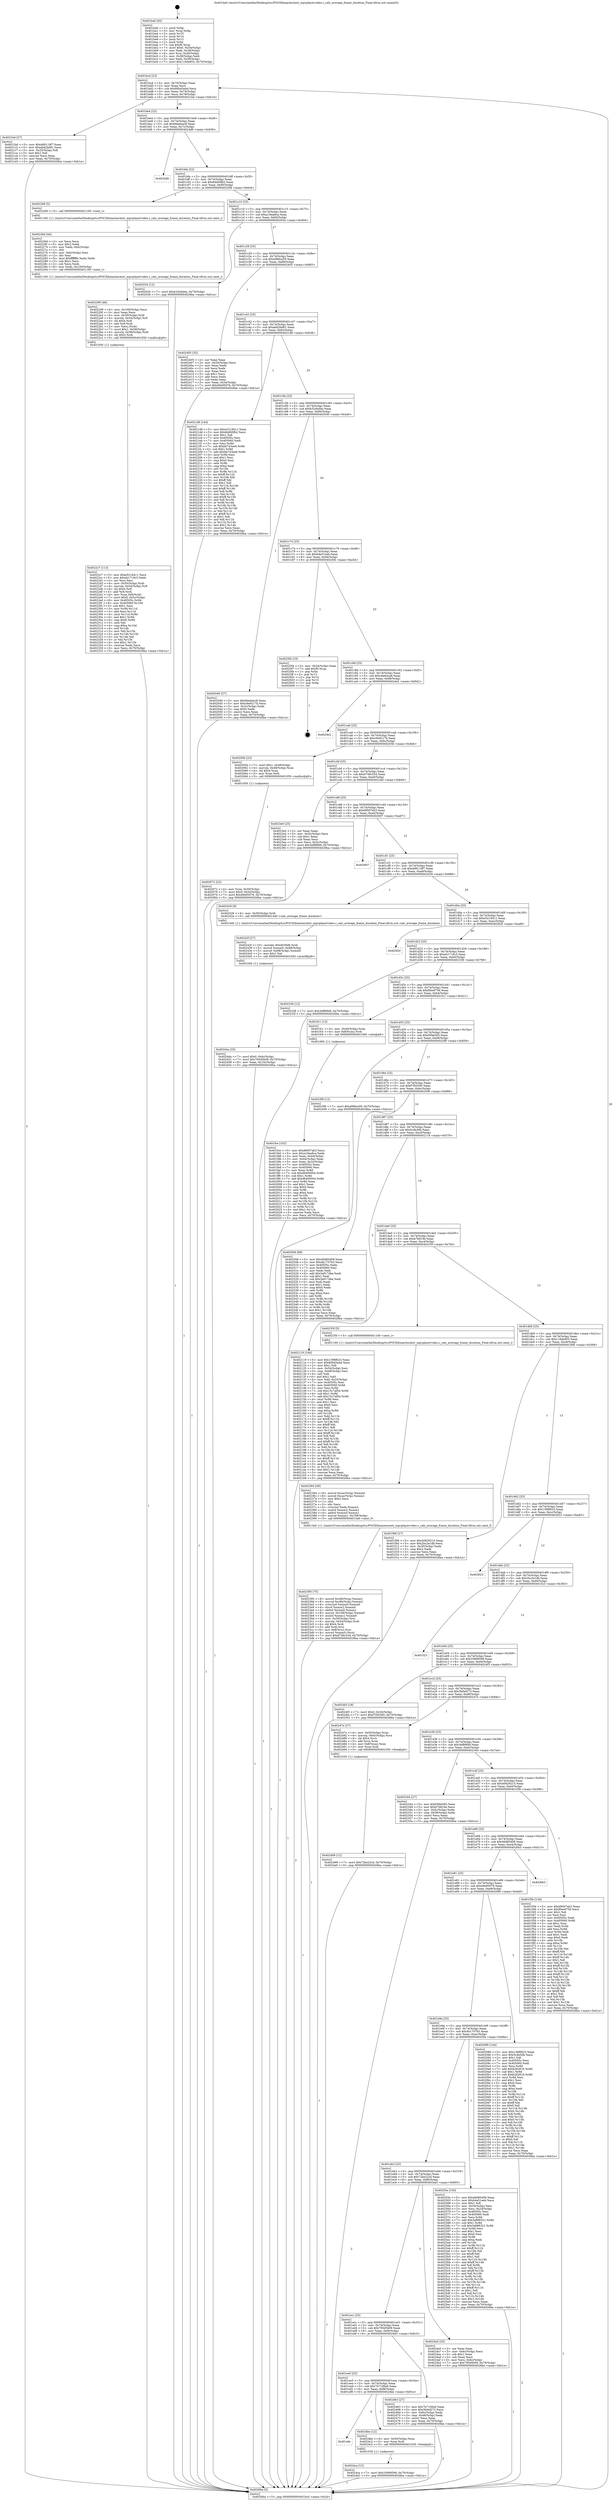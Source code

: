 digraph "0x401ba0" {
  label = "0x401ba0 (/mnt/c/Users/mathe/Desktop/tcc/POCII/binaries/extr_mpvplayervideo.c_calc_average_frame_duration_Final-ollvm.out::main(0))"
  labelloc = "t"
  node[shape=record]

  Entry [label="",width=0.3,height=0.3,shape=circle,fillcolor=black,style=filled]
  "0x401bcd" [label="{
     0x401bcd [23]\l
     | [instrs]\l
     &nbsp;&nbsp;0x401bcd \<+3\>: mov -0x70(%rbp),%eax\l
     &nbsp;&nbsp;0x401bd0 \<+2\>: mov %eax,%ecx\l
     &nbsp;&nbsp;0x401bd2 \<+6\>: sub $0x80b45a4d,%ecx\l
     &nbsp;&nbsp;0x401bd8 \<+3\>: mov %eax,-0x74(%rbp)\l
     &nbsp;&nbsp;0x401bdb \<+3\>: mov %ecx,-0x78(%rbp)\l
     &nbsp;&nbsp;0x401bde \<+6\>: je 00000000004021bd \<main+0x61d\>\l
  }"]
  "0x4021bd" [label="{
     0x4021bd [27]\l
     | [instrs]\l
     &nbsp;&nbsp;0x4021bd \<+5\>: mov $0xdd9119f7,%eax\l
     &nbsp;&nbsp;0x4021c2 \<+5\>: mov $0xabd2bd81,%ecx\l
     &nbsp;&nbsp;0x4021c7 \<+3\>: mov -0x25(%rbp),%dl\l
     &nbsp;&nbsp;0x4021ca \<+3\>: test $0x1,%dl\l
     &nbsp;&nbsp;0x4021cd \<+3\>: cmovne %ecx,%eax\l
     &nbsp;&nbsp;0x4021d0 \<+3\>: mov %eax,-0x70(%rbp)\l
     &nbsp;&nbsp;0x4021d3 \<+5\>: jmp 00000000004026ba \<main+0xb1a\>\l
  }"]
  "0x401be4" [label="{
     0x401be4 [22]\l
     | [instrs]\l
     &nbsp;&nbsp;0x401be4 \<+5\>: jmp 0000000000401be9 \<main+0x49\>\l
     &nbsp;&nbsp;0x401be9 \<+3\>: mov -0x74(%rbp),%eax\l
     &nbsp;&nbsp;0x401bec \<+5\>: sub $0x8da4eec8,%eax\l
     &nbsp;&nbsp;0x401bf1 \<+3\>: mov %eax,-0x7c(%rbp)\l
     &nbsp;&nbsp;0x401bf4 \<+6\>: je 00000000004024d6 \<main+0x936\>\l
  }"]
  Exit [label="",width=0.3,height=0.3,shape=circle,fillcolor=black,style=filled,peripheries=2]
  "0x4024d6" [label="{
     0x4024d6\l
  }", style=dashed]
  "0x401bfa" [label="{
     0x401bfa [22]\l
     | [instrs]\l
     &nbsp;&nbsp;0x401bfa \<+5\>: jmp 0000000000401bff \<main+0x5f\>\l
     &nbsp;&nbsp;0x401bff \<+3\>: mov -0x74(%rbp),%eax\l
     &nbsp;&nbsp;0x401c02 \<+5\>: sub $0x8dd00fb2,%eax\l
     &nbsp;&nbsp;0x401c07 \<+3\>: mov %eax,-0x80(%rbp)\l
     &nbsp;&nbsp;0x401c0a \<+6\>: je 0000000000402268 \<main+0x6c8\>\l
  }"]
  "0x4024ca" [label="{
     0x4024ca [12]\l
     | [instrs]\l
     &nbsp;&nbsp;0x4024ca \<+7\>: movl $0x33999598,-0x70(%rbp)\l
     &nbsp;&nbsp;0x4024d1 \<+5\>: jmp 00000000004026ba \<main+0xb1a\>\l
  }"]
  "0x402268" [label="{
     0x402268 [5]\l
     | [instrs]\l
     &nbsp;&nbsp;0x402268 \<+5\>: call 0000000000401160 \<next_i\>\l
     | [calls]\l
     &nbsp;&nbsp;0x401160 \{1\} (/mnt/c/Users/mathe/Desktop/tcc/POCII/binaries/extr_mpvplayervideo.c_calc_average_frame_duration_Final-ollvm.out::next_i)\l
  }"]
  "0x401c10" [label="{
     0x401c10 [25]\l
     | [instrs]\l
     &nbsp;&nbsp;0x401c10 \<+5\>: jmp 0000000000401c15 \<main+0x75\>\l
     &nbsp;&nbsp;0x401c15 \<+3\>: mov -0x74(%rbp),%eax\l
     &nbsp;&nbsp;0x401c18 \<+5\>: sub $0xa19aa8ca,%eax\l
     &nbsp;&nbsp;0x401c1d \<+6\>: mov %eax,-0x84(%rbp)\l
     &nbsp;&nbsp;0x401c23 \<+6\>: je 0000000000402034 \<main+0x494\>\l
  }"]
  "0x401efe" [label="{
     0x401efe\l
  }", style=dashed]
  "0x402034" [label="{
     0x402034 [12]\l
     | [instrs]\l
     &nbsp;&nbsp;0x402034 \<+7\>: movl $0xb32d4d4a,-0x70(%rbp)\l
     &nbsp;&nbsp;0x40203b \<+5\>: jmp 00000000004026ba \<main+0xb1a\>\l
  }"]
  "0x401c29" [label="{
     0x401c29 [25]\l
     | [instrs]\l
     &nbsp;&nbsp;0x401c29 \<+5\>: jmp 0000000000401c2e \<main+0x8e\>\l
     &nbsp;&nbsp;0x401c2e \<+3\>: mov -0x74(%rbp),%eax\l
     &nbsp;&nbsp;0x401c31 \<+5\>: sub $0xa996ce59,%eax\l
     &nbsp;&nbsp;0x401c36 \<+6\>: mov %eax,-0x88(%rbp)\l
     &nbsp;&nbsp;0x401c3c \<+6\>: je 0000000000402405 \<main+0x865\>\l
  }"]
  "0x4024be" [label="{
     0x4024be [12]\l
     | [instrs]\l
     &nbsp;&nbsp;0x4024be \<+4\>: mov -0x50(%rbp),%rax\l
     &nbsp;&nbsp;0x4024c2 \<+3\>: mov %rax,%rdi\l
     &nbsp;&nbsp;0x4024c5 \<+5\>: call 0000000000401030 \<free@plt\>\l
     | [calls]\l
     &nbsp;&nbsp;0x401030 \{1\} (unknown)\l
  }"]
  "0x402405" [label="{
     0x402405 [33]\l
     | [instrs]\l
     &nbsp;&nbsp;0x402405 \<+2\>: xor %eax,%eax\l
     &nbsp;&nbsp;0x402407 \<+3\>: mov -0x54(%rbp),%ecx\l
     &nbsp;&nbsp;0x40240a \<+2\>: mov %eax,%edx\l
     &nbsp;&nbsp;0x40240c \<+2\>: sub %ecx,%edx\l
     &nbsp;&nbsp;0x40240e \<+2\>: mov %eax,%ecx\l
     &nbsp;&nbsp;0x402410 \<+3\>: sub $0x1,%ecx\l
     &nbsp;&nbsp;0x402413 \<+2\>: add %ecx,%edx\l
     &nbsp;&nbsp;0x402415 \<+2\>: sub %edx,%eax\l
     &nbsp;&nbsp;0x402417 \<+3\>: mov %eax,-0x54(%rbp)\l
     &nbsp;&nbsp;0x40241a \<+7\>: movl $0x49e95076,-0x70(%rbp)\l
     &nbsp;&nbsp;0x402421 \<+5\>: jmp 00000000004026ba \<main+0xb1a\>\l
  }"]
  "0x401c42" [label="{
     0x401c42 [25]\l
     | [instrs]\l
     &nbsp;&nbsp;0x401c42 \<+5\>: jmp 0000000000401c47 \<main+0xa7\>\l
     &nbsp;&nbsp;0x401c47 \<+3\>: mov -0x74(%rbp),%eax\l
     &nbsp;&nbsp;0x401c4a \<+5\>: sub $0xabd2bd81,%eax\l
     &nbsp;&nbsp;0x401c4f \<+6\>: mov %eax,-0x8c(%rbp)\l
     &nbsp;&nbsp;0x401c55 \<+6\>: je 00000000004021d8 \<main+0x638\>\l
  }"]
  "0x402499" [label="{
     0x402499 [12]\l
     | [instrs]\l
     &nbsp;&nbsp;0x402499 \<+7\>: movl $0x72be22cd,-0x70(%rbp)\l
     &nbsp;&nbsp;0x4024a0 \<+5\>: jmp 00000000004026ba \<main+0xb1a\>\l
  }"]
  "0x4021d8" [label="{
     0x4021d8 [144]\l
     | [instrs]\l
     &nbsp;&nbsp;0x4021d8 \<+5\>: mov $0xe5218411,%eax\l
     &nbsp;&nbsp;0x4021dd \<+5\>: mov $0x8dd00fb2,%ecx\l
     &nbsp;&nbsp;0x4021e2 \<+2\>: mov $0x1,%dl\l
     &nbsp;&nbsp;0x4021e4 \<+7\>: mov 0x40505c,%esi\l
     &nbsp;&nbsp;0x4021eb \<+7\>: mov 0x405060,%edi\l
     &nbsp;&nbsp;0x4021f2 \<+3\>: mov %esi,%r8d\l
     &nbsp;&nbsp;0x4021f5 \<+7\>: sub $0xbb743ee6,%r8d\l
     &nbsp;&nbsp;0x4021fc \<+4\>: sub $0x1,%r8d\l
     &nbsp;&nbsp;0x402200 \<+7\>: add $0xbb743ee6,%r8d\l
     &nbsp;&nbsp;0x402207 \<+4\>: imul %r8d,%esi\l
     &nbsp;&nbsp;0x40220b \<+3\>: and $0x1,%esi\l
     &nbsp;&nbsp;0x40220e \<+3\>: cmp $0x0,%esi\l
     &nbsp;&nbsp;0x402211 \<+4\>: sete %r9b\l
     &nbsp;&nbsp;0x402215 \<+3\>: cmp $0xa,%edi\l
     &nbsp;&nbsp;0x402218 \<+4\>: setl %r10b\l
     &nbsp;&nbsp;0x40221c \<+3\>: mov %r9b,%r11b\l
     &nbsp;&nbsp;0x40221f \<+4\>: xor $0xff,%r11b\l
     &nbsp;&nbsp;0x402223 \<+3\>: mov %r10b,%bl\l
     &nbsp;&nbsp;0x402226 \<+3\>: xor $0xff,%bl\l
     &nbsp;&nbsp;0x402229 \<+3\>: xor $0x1,%dl\l
     &nbsp;&nbsp;0x40222c \<+3\>: mov %r11b,%r14b\l
     &nbsp;&nbsp;0x40222f \<+4\>: and $0xff,%r14b\l
     &nbsp;&nbsp;0x402233 \<+3\>: and %dl,%r9b\l
     &nbsp;&nbsp;0x402236 \<+3\>: mov %bl,%r15b\l
     &nbsp;&nbsp;0x402239 \<+4\>: and $0xff,%r15b\l
     &nbsp;&nbsp;0x40223d \<+3\>: and %dl,%r10b\l
     &nbsp;&nbsp;0x402240 \<+3\>: or %r9b,%r14b\l
     &nbsp;&nbsp;0x402243 \<+3\>: or %r10b,%r15b\l
     &nbsp;&nbsp;0x402246 \<+3\>: xor %r15b,%r14b\l
     &nbsp;&nbsp;0x402249 \<+3\>: or %bl,%r11b\l
     &nbsp;&nbsp;0x40224c \<+4\>: xor $0xff,%r11b\l
     &nbsp;&nbsp;0x402250 \<+3\>: or $0x1,%dl\l
     &nbsp;&nbsp;0x402253 \<+3\>: and %dl,%r11b\l
     &nbsp;&nbsp;0x402256 \<+3\>: or %r11b,%r14b\l
     &nbsp;&nbsp;0x402259 \<+4\>: test $0x1,%r14b\l
     &nbsp;&nbsp;0x40225d \<+3\>: cmovne %ecx,%eax\l
     &nbsp;&nbsp;0x402260 \<+3\>: mov %eax,-0x70(%rbp)\l
     &nbsp;&nbsp;0x402263 \<+5\>: jmp 00000000004026ba \<main+0xb1a\>\l
  }"]
  "0x401c5b" [label="{
     0x401c5b [25]\l
     | [instrs]\l
     &nbsp;&nbsp;0x401c5b \<+5\>: jmp 0000000000401c60 \<main+0xc0\>\l
     &nbsp;&nbsp;0x401c60 \<+3\>: mov -0x74(%rbp),%eax\l
     &nbsp;&nbsp;0x401c63 \<+5\>: sub $0xb32d4d4a,%eax\l
     &nbsp;&nbsp;0x401c68 \<+6\>: mov %eax,-0x90(%rbp)\l
     &nbsp;&nbsp;0x401c6e \<+6\>: je 0000000000402040 \<main+0x4a0\>\l
  }"]
  "0x401ee5" [label="{
     0x401ee5 [25]\l
     | [instrs]\l
     &nbsp;&nbsp;0x401ee5 \<+5\>: jmp 0000000000401eea \<main+0x34a\>\l
     &nbsp;&nbsp;0x401eea \<+3\>: mov -0x74(%rbp),%eax\l
     &nbsp;&nbsp;0x401eed \<+5\>: sub $0x7b7106a9,%eax\l
     &nbsp;&nbsp;0x401ef2 \<+6\>: mov %eax,-0xf8(%rbp)\l
     &nbsp;&nbsp;0x401ef8 \<+6\>: je 00000000004024be \<main+0x91e\>\l
  }"]
  "0x402040" [label="{
     0x402040 [27]\l
     | [instrs]\l
     &nbsp;&nbsp;0x402040 \<+5\>: mov $0x8da4eec8,%eax\l
     &nbsp;&nbsp;0x402045 \<+5\>: mov $0xc6e9217b,%ecx\l
     &nbsp;&nbsp;0x40204a \<+3\>: mov -0x2c(%rbp),%edx\l
     &nbsp;&nbsp;0x40204d \<+3\>: cmp $0x0,%edx\l
     &nbsp;&nbsp;0x402050 \<+3\>: cmove %ecx,%eax\l
     &nbsp;&nbsp;0x402053 \<+3\>: mov %eax,-0x70(%rbp)\l
     &nbsp;&nbsp;0x402056 \<+5\>: jmp 00000000004026ba \<main+0xb1a\>\l
  }"]
  "0x401c74" [label="{
     0x401c74 [25]\l
     | [instrs]\l
     &nbsp;&nbsp;0x401c74 \<+5\>: jmp 0000000000401c79 \<main+0xd9\>\l
     &nbsp;&nbsp;0x401c79 \<+3\>: mov -0x74(%rbp),%eax\l
     &nbsp;&nbsp;0x401c7c \<+5\>: sub $0xb4a51eeb,%eax\l
     &nbsp;&nbsp;0x401c81 \<+6\>: mov %eax,-0x94(%rbp)\l
     &nbsp;&nbsp;0x401c87 \<+6\>: je 00000000004025f4 \<main+0xa54\>\l
  }"]
  "0x402463" [label="{
     0x402463 [27]\l
     | [instrs]\l
     &nbsp;&nbsp;0x402463 \<+5\>: mov $0x7b7106a9,%eax\l
     &nbsp;&nbsp;0x402468 \<+5\>: mov $0x3b0ef273,%ecx\l
     &nbsp;&nbsp;0x40246d \<+3\>: mov -0x6c(%rbp),%edx\l
     &nbsp;&nbsp;0x402470 \<+3\>: cmp -0x48(%rbp),%edx\l
     &nbsp;&nbsp;0x402473 \<+3\>: cmovl %ecx,%eax\l
     &nbsp;&nbsp;0x402476 \<+3\>: mov %eax,-0x70(%rbp)\l
     &nbsp;&nbsp;0x402479 \<+5\>: jmp 00000000004026ba \<main+0xb1a\>\l
  }"]
  "0x4025f4" [label="{
     0x4025f4 [19]\l
     | [instrs]\l
     &nbsp;&nbsp;0x4025f4 \<+3\>: mov -0x24(%rbp),%eax\l
     &nbsp;&nbsp;0x4025f7 \<+7\>: add $0xf0,%rsp\l
     &nbsp;&nbsp;0x4025fe \<+1\>: pop %rbx\l
     &nbsp;&nbsp;0x4025ff \<+2\>: pop %r12\l
     &nbsp;&nbsp;0x402601 \<+2\>: pop %r14\l
     &nbsp;&nbsp;0x402603 \<+2\>: pop %r15\l
     &nbsp;&nbsp;0x402605 \<+1\>: pop %rbp\l
     &nbsp;&nbsp;0x402606 \<+1\>: ret\l
  }"]
  "0x401c8d" [label="{
     0x401c8d [25]\l
     | [instrs]\l
     &nbsp;&nbsp;0x401c8d \<+5\>: jmp 0000000000401c92 \<main+0xf2\>\l
     &nbsp;&nbsp;0x401c92 \<+3\>: mov -0x74(%rbp),%eax\l
     &nbsp;&nbsp;0x401c95 \<+5\>: sub $0xc6e64ca8,%eax\l
     &nbsp;&nbsp;0x401c9a \<+6\>: mov %eax,-0x98(%rbp)\l
     &nbsp;&nbsp;0x401ca0 \<+6\>: je 00000000004024e2 \<main+0x942\>\l
  }"]
  "0x401ecc" [label="{
     0x401ecc [25]\l
     | [instrs]\l
     &nbsp;&nbsp;0x401ecc \<+5\>: jmp 0000000000401ed1 \<main+0x331\>\l
     &nbsp;&nbsp;0x401ed1 \<+3\>: mov -0x74(%rbp),%eax\l
     &nbsp;&nbsp;0x401ed4 \<+5\>: sub $0x795d5b09,%eax\l
     &nbsp;&nbsp;0x401ed9 \<+6\>: mov %eax,-0xf4(%rbp)\l
     &nbsp;&nbsp;0x401edf \<+6\>: je 0000000000402463 \<main+0x8c3\>\l
  }"]
  "0x4024e2" [label="{
     0x4024e2\l
  }", style=dashed]
  "0x401ca6" [label="{
     0x401ca6 [25]\l
     | [instrs]\l
     &nbsp;&nbsp;0x401ca6 \<+5\>: jmp 0000000000401cab \<main+0x10b\>\l
     &nbsp;&nbsp;0x401cab \<+3\>: mov -0x74(%rbp),%eax\l
     &nbsp;&nbsp;0x401cae \<+5\>: sub $0xc6e9217b,%eax\l
     &nbsp;&nbsp;0x401cb3 \<+6\>: mov %eax,-0x9c(%rbp)\l
     &nbsp;&nbsp;0x401cb9 \<+6\>: je 000000000040205b \<main+0x4bb\>\l
  }"]
  "0x4024a5" [label="{
     0x4024a5 [25]\l
     | [instrs]\l
     &nbsp;&nbsp;0x4024a5 \<+2\>: xor %eax,%eax\l
     &nbsp;&nbsp;0x4024a7 \<+3\>: mov -0x6c(%rbp),%ecx\l
     &nbsp;&nbsp;0x4024aa \<+3\>: sub $0x1,%eax\l
     &nbsp;&nbsp;0x4024ad \<+2\>: sub %eax,%ecx\l
     &nbsp;&nbsp;0x4024af \<+3\>: mov %ecx,-0x6c(%rbp)\l
     &nbsp;&nbsp;0x4024b2 \<+7\>: movl $0x795d5b09,-0x70(%rbp)\l
     &nbsp;&nbsp;0x4024b9 \<+5\>: jmp 00000000004026ba \<main+0xb1a\>\l
  }"]
  "0x40205b" [label="{
     0x40205b [23]\l
     | [instrs]\l
     &nbsp;&nbsp;0x40205b \<+7\>: movl $0x1,-0x48(%rbp)\l
     &nbsp;&nbsp;0x402062 \<+4\>: movslq -0x48(%rbp),%rax\l
     &nbsp;&nbsp;0x402066 \<+4\>: shl $0x4,%rax\l
     &nbsp;&nbsp;0x40206a \<+3\>: mov %rax,%rdi\l
     &nbsp;&nbsp;0x40206d \<+5\>: call 0000000000401050 \<malloc@plt\>\l
     | [calls]\l
     &nbsp;&nbsp;0x401050 \{1\} (unknown)\l
  }"]
  "0x401cbf" [label="{
     0x401cbf [25]\l
     | [instrs]\l
     &nbsp;&nbsp;0x401cbf \<+5\>: jmp 0000000000401cc4 \<main+0x124\>\l
     &nbsp;&nbsp;0x401cc4 \<+3\>: mov -0x74(%rbp),%eax\l
     &nbsp;&nbsp;0x401cc7 \<+5\>: sub $0xd749c534,%eax\l
     &nbsp;&nbsp;0x401ccc \<+6\>: mov %eax,-0xa0(%rbp)\l
     &nbsp;&nbsp;0x401cd2 \<+6\>: je 00000000004023e0 \<main+0x840\>\l
  }"]
  "0x401eb3" [label="{
     0x401eb3 [25]\l
     | [instrs]\l
     &nbsp;&nbsp;0x401eb3 \<+5\>: jmp 0000000000401eb8 \<main+0x318\>\l
     &nbsp;&nbsp;0x401eb8 \<+3\>: mov -0x74(%rbp),%eax\l
     &nbsp;&nbsp;0x401ebb \<+5\>: sub $0x72be22cd,%eax\l
     &nbsp;&nbsp;0x401ec0 \<+6\>: mov %eax,-0xf0(%rbp)\l
     &nbsp;&nbsp;0x401ec6 \<+6\>: je 00000000004024a5 \<main+0x905\>\l
  }"]
  "0x4023e0" [label="{
     0x4023e0 [25]\l
     | [instrs]\l
     &nbsp;&nbsp;0x4023e0 \<+2\>: xor %eax,%eax\l
     &nbsp;&nbsp;0x4023e2 \<+3\>: mov -0x5c(%rbp),%ecx\l
     &nbsp;&nbsp;0x4023e5 \<+3\>: sub $0x1,%eax\l
     &nbsp;&nbsp;0x4023e8 \<+2\>: sub %eax,%ecx\l
     &nbsp;&nbsp;0x4023ea \<+3\>: mov %ecx,-0x5c(%rbp)\l
     &nbsp;&nbsp;0x4023ed \<+7\>: movl $0x3ef89f48,-0x70(%rbp)\l
     &nbsp;&nbsp;0x4023f4 \<+5\>: jmp 00000000004026ba \<main+0xb1a\>\l
  }"]
  "0x401cd8" [label="{
     0x401cd8 [25]\l
     | [instrs]\l
     &nbsp;&nbsp;0x401cd8 \<+5\>: jmp 0000000000401cdd \<main+0x13d\>\l
     &nbsp;&nbsp;0x401cdd \<+3\>: mov -0x74(%rbp),%eax\l
     &nbsp;&nbsp;0x401ce0 \<+5\>: sub $0xd9007ab3,%eax\l
     &nbsp;&nbsp;0x401ce5 \<+6\>: mov %eax,-0xa4(%rbp)\l
     &nbsp;&nbsp;0x401ceb \<+6\>: je 0000000000402607 \<main+0xa67\>\l
  }"]
  "0x40255e" [label="{
     0x40255e [150]\l
     | [instrs]\l
     &nbsp;&nbsp;0x40255e \<+5\>: mov $0x46d85408,%eax\l
     &nbsp;&nbsp;0x402563 \<+5\>: mov $0xb4a51eeb,%ecx\l
     &nbsp;&nbsp;0x402568 \<+2\>: mov $0x1,%dl\l
     &nbsp;&nbsp;0x40256a \<+3\>: mov -0x34(%rbp),%esi\l
     &nbsp;&nbsp;0x40256d \<+3\>: mov %esi,-0x24(%rbp)\l
     &nbsp;&nbsp;0x402570 \<+7\>: mov 0x40505c,%esi\l
     &nbsp;&nbsp;0x402577 \<+7\>: mov 0x405060,%edi\l
     &nbsp;&nbsp;0x40257e \<+3\>: mov %esi,%r8d\l
     &nbsp;&nbsp;0x402581 \<+7\>: add $0x3a888321,%r8d\l
     &nbsp;&nbsp;0x402588 \<+4\>: sub $0x1,%r8d\l
     &nbsp;&nbsp;0x40258c \<+7\>: sub $0x3a888321,%r8d\l
     &nbsp;&nbsp;0x402593 \<+4\>: imul %r8d,%esi\l
     &nbsp;&nbsp;0x402597 \<+3\>: and $0x1,%esi\l
     &nbsp;&nbsp;0x40259a \<+3\>: cmp $0x0,%esi\l
     &nbsp;&nbsp;0x40259d \<+4\>: sete %r9b\l
     &nbsp;&nbsp;0x4025a1 \<+3\>: cmp $0xa,%edi\l
     &nbsp;&nbsp;0x4025a4 \<+4\>: setl %r10b\l
     &nbsp;&nbsp;0x4025a8 \<+3\>: mov %r9b,%r11b\l
     &nbsp;&nbsp;0x4025ab \<+4\>: xor $0xff,%r11b\l
     &nbsp;&nbsp;0x4025af \<+3\>: mov %r10b,%bl\l
     &nbsp;&nbsp;0x4025b2 \<+3\>: xor $0xff,%bl\l
     &nbsp;&nbsp;0x4025b5 \<+3\>: xor $0x1,%dl\l
     &nbsp;&nbsp;0x4025b8 \<+3\>: mov %r11b,%r14b\l
     &nbsp;&nbsp;0x4025bb \<+4\>: and $0xff,%r14b\l
     &nbsp;&nbsp;0x4025bf \<+3\>: and %dl,%r9b\l
     &nbsp;&nbsp;0x4025c2 \<+3\>: mov %bl,%r15b\l
     &nbsp;&nbsp;0x4025c5 \<+4\>: and $0xff,%r15b\l
     &nbsp;&nbsp;0x4025c9 \<+3\>: and %dl,%r10b\l
     &nbsp;&nbsp;0x4025cc \<+3\>: or %r9b,%r14b\l
     &nbsp;&nbsp;0x4025cf \<+3\>: or %r10b,%r15b\l
     &nbsp;&nbsp;0x4025d2 \<+3\>: xor %r15b,%r14b\l
     &nbsp;&nbsp;0x4025d5 \<+3\>: or %bl,%r11b\l
     &nbsp;&nbsp;0x4025d8 \<+4\>: xor $0xff,%r11b\l
     &nbsp;&nbsp;0x4025dc \<+3\>: or $0x1,%dl\l
     &nbsp;&nbsp;0x4025df \<+3\>: and %dl,%r11b\l
     &nbsp;&nbsp;0x4025e2 \<+3\>: or %r11b,%r14b\l
     &nbsp;&nbsp;0x4025e5 \<+4\>: test $0x1,%r14b\l
     &nbsp;&nbsp;0x4025e9 \<+3\>: cmovne %ecx,%eax\l
     &nbsp;&nbsp;0x4025ec \<+3\>: mov %eax,-0x70(%rbp)\l
     &nbsp;&nbsp;0x4025ef \<+5\>: jmp 00000000004026ba \<main+0xb1a\>\l
  }"]
  "0x402607" [label="{
     0x402607\l
  }", style=dashed]
  "0x401cf1" [label="{
     0x401cf1 [25]\l
     | [instrs]\l
     &nbsp;&nbsp;0x401cf1 \<+5\>: jmp 0000000000401cf6 \<main+0x156\>\l
     &nbsp;&nbsp;0x401cf6 \<+3\>: mov -0x74(%rbp),%eax\l
     &nbsp;&nbsp;0x401cf9 \<+5\>: sub $0xdd9119f7,%eax\l
     &nbsp;&nbsp;0x401cfe \<+6\>: mov %eax,-0xa8(%rbp)\l
     &nbsp;&nbsp;0x401d04 \<+6\>: je 0000000000402426 \<main+0x886\>\l
  }"]
  "0x40244a" [label="{
     0x40244a [25]\l
     | [instrs]\l
     &nbsp;&nbsp;0x40244a \<+7\>: movl $0x0,-0x6c(%rbp)\l
     &nbsp;&nbsp;0x402451 \<+7\>: movl $0x795d5b09,-0x70(%rbp)\l
     &nbsp;&nbsp;0x402458 \<+6\>: mov %eax,-0x10c(%rbp)\l
     &nbsp;&nbsp;0x40245e \<+5\>: jmp 00000000004026ba \<main+0xb1a\>\l
  }"]
  "0x402426" [label="{
     0x402426 [9]\l
     | [instrs]\l
     &nbsp;&nbsp;0x402426 \<+4\>: mov -0x50(%rbp),%rdi\l
     &nbsp;&nbsp;0x40242a \<+5\>: call 0000000000401440 \<calc_average_frame_duration\>\l
     | [calls]\l
     &nbsp;&nbsp;0x401440 \{1\} (/mnt/c/Users/mathe/Desktop/tcc/POCII/binaries/extr_mpvplayervideo.c_calc_average_frame_duration_Final-ollvm.out::calc_average_frame_duration)\l
  }"]
  "0x401d0a" [label="{
     0x401d0a [25]\l
     | [instrs]\l
     &nbsp;&nbsp;0x401d0a \<+5\>: jmp 0000000000401d0f \<main+0x16f\>\l
     &nbsp;&nbsp;0x401d0f \<+3\>: mov -0x74(%rbp),%eax\l
     &nbsp;&nbsp;0x401d12 \<+5\>: sub $0xe5218411,%eax\l
     &nbsp;&nbsp;0x401d17 \<+6\>: mov %eax,-0xac(%rbp)\l
     &nbsp;&nbsp;0x401d1d \<+6\>: je 000000000040262f \<main+0xa8f\>\l
  }"]
  "0x40242f" [label="{
     0x40242f [27]\l
     | [instrs]\l
     &nbsp;&nbsp;0x40242f \<+10\>: movabs $0x4030d6,%rdi\l
     &nbsp;&nbsp;0x402439 \<+5\>: movsd %xmm0,-0x68(%rbp)\l
     &nbsp;&nbsp;0x40243e \<+5\>: movsd -0x68(%rbp),%xmm0\l
     &nbsp;&nbsp;0x402443 \<+2\>: mov $0x1,%al\l
     &nbsp;&nbsp;0x402445 \<+5\>: call 0000000000401040 \<printf@plt\>\l
     | [calls]\l
     &nbsp;&nbsp;0x401040 \{1\} (unknown)\l
  }"]
  "0x40262f" [label="{
     0x40262f\l
  }", style=dashed]
  "0x401d23" [label="{
     0x401d23 [25]\l
     | [instrs]\l
     &nbsp;&nbsp;0x401d23 \<+5\>: jmp 0000000000401d28 \<main+0x188\>\l
     &nbsp;&nbsp;0x401d28 \<+3\>: mov -0x74(%rbp),%eax\l
     &nbsp;&nbsp;0x401d2b \<+5\>: sub $0xeb1719c3,%eax\l
     &nbsp;&nbsp;0x401d30 \<+6\>: mov %eax,-0xb0(%rbp)\l
     &nbsp;&nbsp;0x401d36 \<+6\>: je 0000000000402338 \<main+0x798\>\l
  }"]
  "0x402395" [label="{
     0x402395 [75]\l
     | [instrs]\l
     &nbsp;&nbsp;0x402395 \<+8\>: movsd 0xc6b(%rip),%xmm1\l
     &nbsp;&nbsp;0x40239d \<+8\>: movsd 0xc6b(%rip),%xmm2\l
     &nbsp;&nbsp;0x4023a5 \<+4\>: cvtss2sd %xmm0,%xmm0\l
     &nbsp;&nbsp;0x4023a9 \<+4\>: divsd %xmm2,%xmm0\l
     &nbsp;&nbsp;0x4023ad \<+4\>: addsd %xmm0,%xmm1\l
     &nbsp;&nbsp;0x4023b1 \<+8\>: movsd -0x108(%rbp),%xmm0\l
     &nbsp;&nbsp;0x4023b9 \<+4\>: mulsd %xmm1,%xmm0\l
     &nbsp;&nbsp;0x4023bd \<+4\>: mov -0x50(%rbp),%rsi\l
     &nbsp;&nbsp;0x4023c1 \<+4\>: movslq -0x54(%rbp),%rdi\l
     &nbsp;&nbsp;0x4023c5 \<+4\>: shl $0x4,%rdi\l
     &nbsp;&nbsp;0x4023c9 \<+3\>: add %rdi,%rsi\l
     &nbsp;&nbsp;0x4023cc \<+4\>: mov 0x8(%rsi),%rsi\l
     &nbsp;&nbsp;0x4023d0 \<+4\>: movsd %xmm0,(%rsi)\l
     &nbsp;&nbsp;0x4023d4 \<+7\>: movl $0xd749c534,-0x70(%rbp)\l
     &nbsp;&nbsp;0x4023db \<+5\>: jmp 00000000004026ba \<main+0xb1a\>\l
  }"]
  "0x402338" [label="{
     0x402338 [12]\l
     | [instrs]\l
     &nbsp;&nbsp;0x402338 \<+7\>: movl $0x3ef89f48,-0x70(%rbp)\l
     &nbsp;&nbsp;0x40233f \<+5\>: jmp 00000000004026ba \<main+0xb1a\>\l
  }"]
  "0x401d3c" [label="{
     0x401d3c [25]\l
     | [instrs]\l
     &nbsp;&nbsp;0x401d3c \<+5\>: jmp 0000000000401d41 \<main+0x1a1\>\l
     &nbsp;&nbsp;0x401d41 \<+3\>: mov -0x74(%rbp),%eax\l
     &nbsp;&nbsp;0x401d44 \<+5\>: sub $0xf0ee9756,%eax\l
     &nbsp;&nbsp;0x401d49 \<+6\>: mov %eax,-0xb4(%rbp)\l
     &nbsp;&nbsp;0x401d4f \<+6\>: je 0000000000401fc1 \<main+0x421\>\l
  }"]
  "0x402364" [label="{
     0x402364 [49]\l
     | [instrs]\l
     &nbsp;&nbsp;0x402364 \<+8\>: movsd 0xcac(%rip),%xmm0\l
     &nbsp;&nbsp;0x40236c \<+8\>: movsd 0xcac(%rip),%xmm1\l
     &nbsp;&nbsp;0x402374 \<+5\>: mov $0x2,%ecx\l
     &nbsp;&nbsp;0x402379 \<+1\>: cltd\l
     &nbsp;&nbsp;0x40237a \<+2\>: idiv %ecx\l
     &nbsp;&nbsp;0x40237c \<+4\>: cvtsi2sd %edx,%xmm2\l
     &nbsp;&nbsp;0x402380 \<+4\>: mulsd %xmm2,%xmm1\l
     &nbsp;&nbsp;0x402384 \<+4\>: addsd %xmm0,%xmm1\l
     &nbsp;&nbsp;0x402388 \<+8\>: movsd %xmm1,-0x108(%rbp)\l
     &nbsp;&nbsp;0x402390 \<+5\>: call 00000000004013a0 \<next_f\>\l
     | [calls]\l
     &nbsp;&nbsp;0x4013a0 \{1\} (/mnt/c/Users/mathe/Desktop/tcc/POCII/binaries/extr_mpvplayervideo.c_calc_average_frame_duration_Final-ollvm.out::next_f)\l
  }"]
  "0x401fc1" [label="{
     0x401fc1 [13]\l
     | [instrs]\l
     &nbsp;&nbsp;0x401fc1 \<+4\>: mov -0x40(%rbp),%rax\l
     &nbsp;&nbsp;0x401fc5 \<+4\>: mov 0x8(%rax),%rdi\l
     &nbsp;&nbsp;0x401fc9 \<+5\>: call 0000000000401060 \<atoi@plt\>\l
     | [calls]\l
     &nbsp;&nbsp;0x401060 \{1\} (unknown)\l
  }"]
  "0x401d55" [label="{
     0x401d55 [25]\l
     | [instrs]\l
     &nbsp;&nbsp;0x401d55 \<+5\>: jmp 0000000000401d5a \<main+0x1ba\>\l
     &nbsp;&nbsp;0x401d5a \<+3\>: mov -0x74(%rbp),%eax\l
     &nbsp;&nbsp;0x401d5d \<+5\>: sub $0xf3f4e565,%eax\l
     &nbsp;&nbsp;0x401d62 \<+6\>: mov %eax,-0xb8(%rbp)\l
     &nbsp;&nbsp;0x401d68 \<+6\>: je 00000000004023f9 \<main+0x859\>\l
  }"]
  "0x4022c7" [label="{
     0x4022c7 [113]\l
     | [instrs]\l
     &nbsp;&nbsp;0x4022c7 \<+5\>: mov $0xe5218411,%ecx\l
     &nbsp;&nbsp;0x4022cc \<+5\>: mov $0xeb1719c3,%edx\l
     &nbsp;&nbsp;0x4022d1 \<+2\>: xor %esi,%esi\l
     &nbsp;&nbsp;0x4022d3 \<+4\>: mov -0x50(%rbp),%rdi\l
     &nbsp;&nbsp;0x4022d7 \<+4\>: movslq -0x54(%rbp),%r8\l
     &nbsp;&nbsp;0x4022db \<+4\>: shl $0x4,%r8\l
     &nbsp;&nbsp;0x4022df \<+3\>: add %r8,%rdi\l
     &nbsp;&nbsp;0x4022e2 \<+4\>: mov %rax,0x8(%rdi)\l
     &nbsp;&nbsp;0x4022e6 \<+7\>: movl $0x0,-0x5c(%rbp)\l
     &nbsp;&nbsp;0x4022ed \<+8\>: mov 0x40505c,%r9d\l
     &nbsp;&nbsp;0x4022f5 \<+8\>: mov 0x405060,%r10d\l
     &nbsp;&nbsp;0x4022fd \<+3\>: sub $0x1,%esi\l
     &nbsp;&nbsp;0x402300 \<+3\>: mov %r9d,%r11d\l
     &nbsp;&nbsp;0x402303 \<+3\>: add %esi,%r11d\l
     &nbsp;&nbsp;0x402306 \<+4\>: imul %r11d,%r9d\l
     &nbsp;&nbsp;0x40230a \<+4\>: and $0x1,%r9d\l
     &nbsp;&nbsp;0x40230e \<+4\>: cmp $0x0,%r9d\l
     &nbsp;&nbsp;0x402312 \<+3\>: sete %bl\l
     &nbsp;&nbsp;0x402315 \<+4\>: cmp $0xa,%r10d\l
     &nbsp;&nbsp;0x402319 \<+4\>: setl %r14b\l
     &nbsp;&nbsp;0x40231d \<+3\>: mov %bl,%r15b\l
     &nbsp;&nbsp;0x402320 \<+3\>: and %r14b,%r15b\l
     &nbsp;&nbsp;0x402323 \<+3\>: xor %r14b,%bl\l
     &nbsp;&nbsp;0x402326 \<+3\>: or %bl,%r15b\l
     &nbsp;&nbsp;0x402329 \<+4\>: test $0x1,%r15b\l
     &nbsp;&nbsp;0x40232d \<+3\>: cmovne %edx,%ecx\l
     &nbsp;&nbsp;0x402330 \<+3\>: mov %ecx,-0x70(%rbp)\l
     &nbsp;&nbsp;0x402333 \<+5\>: jmp 00000000004026ba \<main+0xb1a\>\l
  }"]
  "0x4023f9" [label="{
     0x4023f9 [12]\l
     | [instrs]\l
     &nbsp;&nbsp;0x4023f9 \<+7\>: movl $0xa996ce59,-0x70(%rbp)\l
     &nbsp;&nbsp;0x402400 \<+5\>: jmp 00000000004026ba \<main+0xb1a\>\l
  }"]
  "0x401d6e" [label="{
     0x401d6e [25]\l
     | [instrs]\l
     &nbsp;&nbsp;0x401d6e \<+5\>: jmp 0000000000401d73 \<main+0x1d3\>\l
     &nbsp;&nbsp;0x401d73 \<+3\>: mov -0x74(%rbp),%eax\l
     &nbsp;&nbsp;0x401d76 \<+5\>: sub $0xf7f50300,%eax\l
     &nbsp;&nbsp;0x401d7b \<+6\>: mov %eax,-0xbc(%rbp)\l
     &nbsp;&nbsp;0x401d81 \<+6\>: je 0000000000402506 \<main+0x966\>\l
  }"]
  "0x402299" [label="{
     0x402299 [46]\l
     | [instrs]\l
     &nbsp;&nbsp;0x402299 \<+6\>: mov -0x100(%rbp),%ecx\l
     &nbsp;&nbsp;0x40229f \<+3\>: imul %eax,%ecx\l
     &nbsp;&nbsp;0x4022a2 \<+4\>: mov -0x50(%rbp),%rdi\l
     &nbsp;&nbsp;0x4022a6 \<+4\>: movslq -0x54(%rbp),%r8\l
     &nbsp;&nbsp;0x4022aa \<+4\>: shl $0x4,%r8\l
     &nbsp;&nbsp;0x4022ae \<+3\>: add %r8,%rdi\l
     &nbsp;&nbsp;0x4022b1 \<+2\>: mov %ecx,(%rdi)\l
     &nbsp;&nbsp;0x4022b3 \<+7\>: movl $0x1,-0x58(%rbp)\l
     &nbsp;&nbsp;0x4022ba \<+4\>: movslq -0x58(%rbp),%rdi\l
     &nbsp;&nbsp;0x4022be \<+4\>: shl $0x3,%rdi\l
     &nbsp;&nbsp;0x4022c2 \<+5\>: call 0000000000401050 \<malloc@plt\>\l
     | [calls]\l
     &nbsp;&nbsp;0x401050 \{1\} (unknown)\l
  }"]
  "0x402506" [label="{
     0x402506 [88]\l
     | [instrs]\l
     &nbsp;&nbsp;0x402506 \<+5\>: mov $0x46d85408,%eax\l
     &nbsp;&nbsp;0x40250b \<+5\>: mov $0x4b1707b3,%ecx\l
     &nbsp;&nbsp;0x402510 \<+7\>: mov 0x40505c,%edx\l
     &nbsp;&nbsp;0x402517 \<+7\>: mov 0x405060,%esi\l
     &nbsp;&nbsp;0x40251e \<+2\>: mov %edx,%edi\l
     &nbsp;&nbsp;0x402520 \<+6\>: add $0x3a917dbe,%edi\l
     &nbsp;&nbsp;0x402526 \<+3\>: sub $0x1,%edi\l
     &nbsp;&nbsp;0x402529 \<+6\>: sub $0x3a917dbe,%edi\l
     &nbsp;&nbsp;0x40252f \<+3\>: imul %edi,%edx\l
     &nbsp;&nbsp;0x402532 \<+3\>: and $0x1,%edx\l
     &nbsp;&nbsp;0x402535 \<+3\>: cmp $0x0,%edx\l
     &nbsp;&nbsp;0x402538 \<+4\>: sete %r8b\l
     &nbsp;&nbsp;0x40253c \<+3\>: cmp $0xa,%esi\l
     &nbsp;&nbsp;0x40253f \<+4\>: setl %r9b\l
     &nbsp;&nbsp;0x402543 \<+3\>: mov %r8b,%r10b\l
     &nbsp;&nbsp;0x402546 \<+3\>: and %r9b,%r10b\l
     &nbsp;&nbsp;0x402549 \<+3\>: xor %r9b,%r8b\l
     &nbsp;&nbsp;0x40254c \<+3\>: or %r8b,%r10b\l
     &nbsp;&nbsp;0x40254f \<+4\>: test $0x1,%r10b\l
     &nbsp;&nbsp;0x402553 \<+3\>: cmovne %ecx,%eax\l
     &nbsp;&nbsp;0x402556 \<+3\>: mov %eax,-0x70(%rbp)\l
     &nbsp;&nbsp;0x402559 \<+5\>: jmp 00000000004026ba \<main+0xb1a\>\l
  }"]
  "0x401d87" [label="{
     0x401d87 [25]\l
     | [instrs]\l
     &nbsp;&nbsp;0x401d87 \<+5\>: jmp 0000000000401d8c \<main+0x1ec\>\l
     &nbsp;&nbsp;0x401d8c \<+3\>: mov -0x74(%rbp),%eax\l
     &nbsp;&nbsp;0x401d8f \<+5\>: sub $0x5c4b30b,%eax\l
     &nbsp;&nbsp;0x401d94 \<+6\>: mov %eax,-0xc0(%rbp)\l
     &nbsp;&nbsp;0x401d9a \<+6\>: je 0000000000402119 \<main+0x579\>\l
  }"]
  "0x40226d" [label="{
     0x40226d [44]\l
     | [instrs]\l
     &nbsp;&nbsp;0x40226d \<+2\>: xor %ecx,%ecx\l
     &nbsp;&nbsp;0x40226f \<+5\>: mov $0x2,%edx\l
     &nbsp;&nbsp;0x402274 \<+6\>: mov %edx,-0xfc(%rbp)\l
     &nbsp;&nbsp;0x40227a \<+1\>: cltd\l
     &nbsp;&nbsp;0x40227b \<+6\>: mov -0xfc(%rbp),%esi\l
     &nbsp;&nbsp;0x402281 \<+2\>: idiv %esi\l
     &nbsp;&nbsp;0x402283 \<+6\>: imul $0xfffffffe,%edx,%edx\l
     &nbsp;&nbsp;0x402289 \<+3\>: sub $0x1,%ecx\l
     &nbsp;&nbsp;0x40228c \<+2\>: sub %ecx,%edx\l
     &nbsp;&nbsp;0x40228e \<+6\>: mov %edx,-0x100(%rbp)\l
     &nbsp;&nbsp;0x402294 \<+5\>: call 0000000000401160 \<next_i\>\l
     | [calls]\l
     &nbsp;&nbsp;0x401160 \{1\} (/mnt/c/Users/mathe/Desktop/tcc/POCII/binaries/extr_mpvplayervideo.c_calc_average_frame_duration_Final-ollvm.out::next_i)\l
  }"]
  "0x402119" [label="{
     0x402119 [164]\l
     | [instrs]\l
     &nbsp;&nbsp;0x402119 \<+5\>: mov $0x1398f023,%eax\l
     &nbsp;&nbsp;0x40211e \<+5\>: mov $0x80b45a4d,%ecx\l
     &nbsp;&nbsp;0x402123 \<+2\>: mov $0x1,%dl\l
     &nbsp;&nbsp;0x402125 \<+3\>: mov -0x54(%rbp),%esi\l
     &nbsp;&nbsp;0x402128 \<+3\>: cmp -0x48(%rbp),%esi\l
     &nbsp;&nbsp;0x40212b \<+4\>: setl %dil\l
     &nbsp;&nbsp;0x40212f \<+4\>: and $0x1,%dil\l
     &nbsp;&nbsp;0x402133 \<+4\>: mov %dil,-0x25(%rbp)\l
     &nbsp;&nbsp;0x402137 \<+7\>: mov 0x40505c,%esi\l
     &nbsp;&nbsp;0x40213e \<+8\>: mov 0x405060,%r8d\l
     &nbsp;&nbsp;0x402146 \<+3\>: mov %esi,%r9d\l
     &nbsp;&nbsp;0x402149 \<+7\>: sub $0x15c7af54,%r9d\l
     &nbsp;&nbsp;0x402150 \<+4\>: sub $0x1,%r9d\l
     &nbsp;&nbsp;0x402154 \<+7\>: add $0x15c7af54,%r9d\l
     &nbsp;&nbsp;0x40215b \<+4\>: imul %r9d,%esi\l
     &nbsp;&nbsp;0x40215f \<+3\>: and $0x1,%esi\l
     &nbsp;&nbsp;0x402162 \<+3\>: cmp $0x0,%esi\l
     &nbsp;&nbsp;0x402165 \<+4\>: sete %dil\l
     &nbsp;&nbsp;0x402169 \<+4\>: cmp $0xa,%r8d\l
     &nbsp;&nbsp;0x40216d \<+4\>: setl %r10b\l
     &nbsp;&nbsp;0x402171 \<+3\>: mov %dil,%r11b\l
     &nbsp;&nbsp;0x402174 \<+4\>: xor $0xff,%r11b\l
     &nbsp;&nbsp;0x402178 \<+3\>: mov %r10b,%bl\l
     &nbsp;&nbsp;0x40217b \<+3\>: xor $0xff,%bl\l
     &nbsp;&nbsp;0x40217e \<+3\>: xor $0x1,%dl\l
     &nbsp;&nbsp;0x402181 \<+3\>: mov %r11b,%r14b\l
     &nbsp;&nbsp;0x402184 \<+4\>: and $0xff,%r14b\l
     &nbsp;&nbsp;0x402188 \<+3\>: and %dl,%dil\l
     &nbsp;&nbsp;0x40218b \<+3\>: mov %bl,%r15b\l
     &nbsp;&nbsp;0x40218e \<+4\>: and $0xff,%r15b\l
     &nbsp;&nbsp;0x402192 \<+3\>: and %dl,%r10b\l
     &nbsp;&nbsp;0x402195 \<+3\>: or %dil,%r14b\l
     &nbsp;&nbsp;0x402198 \<+3\>: or %r10b,%r15b\l
     &nbsp;&nbsp;0x40219b \<+3\>: xor %r15b,%r14b\l
     &nbsp;&nbsp;0x40219e \<+3\>: or %bl,%r11b\l
     &nbsp;&nbsp;0x4021a1 \<+4\>: xor $0xff,%r11b\l
     &nbsp;&nbsp;0x4021a5 \<+3\>: or $0x1,%dl\l
     &nbsp;&nbsp;0x4021a8 \<+3\>: and %dl,%r11b\l
     &nbsp;&nbsp;0x4021ab \<+3\>: or %r11b,%r14b\l
     &nbsp;&nbsp;0x4021ae \<+4\>: test $0x1,%r14b\l
     &nbsp;&nbsp;0x4021b2 \<+3\>: cmovne %ecx,%eax\l
     &nbsp;&nbsp;0x4021b5 \<+3\>: mov %eax,-0x70(%rbp)\l
     &nbsp;&nbsp;0x4021b8 \<+5\>: jmp 00000000004026ba \<main+0xb1a\>\l
  }"]
  "0x401da0" [label="{
     0x401da0 [25]\l
     | [instrs]\l
     &nbsp;&nbsp;0x401da0 \<+5\>: jmp 0000000000401da5 \<main+0x205\>\l
     &nbsp;&nbsp;0x401da5 \<+3\>: mov -0x74(%rbp),%eax\l
     &nbsp;&nbsp;0x401da8 \<+5\>: sub $0xb7b819e,%eax\l
     &nbsp;&nbsp;0x401dad \<+6\>: mov %eax,-0xc4(%rbp)\l
     &nbsp;&nbsp;0x401db3 \<+6\>: je 000000000040235f \<main+0x7bf\>\l
  }"]
  "0x401e9a" [label="{
     0x401e9a [25]\l
     | [instrs]\l
     &nbsp;&nbsp;0x401e9a \<+5\>: jmp 0000000000401e9f \<main+0x2ff\>\l
     &nbsp;&nbsp;0x401e9f \<+3\>: mov -0x74(%rbp),%eax\l
     &nbsp;&nbsp;0x401ea2 \<+5\>: sub $0x4b1707b3,%eax\l
     &nbsp;&nbsp;0x401ea7 \<+6\>: mov %eax,-0xec(%rbp)\l
     &nbsp;&nbsp;0x401ead \<+6\>: je 000000000040255e \<main+0x9be\>\l
  }"]
  "0x40235f" [label="{
     0x40235f [5]\l
     | [instrs]\l
     &nbsp;&nbsp;0x40235f \<+5\>: call 0000000000401160 \<next_i\>\l
     | [calls]\l
     &nbsp;&nbsp;0x401160 \{1\} (/mnt/c/Users/mathe/Desktop/tcc/POCII/binaries/extr_mpvplayervideo.c_calc_average_frame_duration_Final-ollvm.out::next_i)\l
  }"]
  "0x401db9" [label="{
     0x401db9 [25]\l
     | [instrs]\l
     &nbsp;&nbsp;0x401db9 \<+5\>: jmp 0000000000401dbe \<main+0x21e\>\l
     &nbsp;&nbsp;0x401dbe \<+3\>: mov -0x74(%rbp),%eax\l
     &nbsp;&nbsp;0x401dc1 \<+5\>: sub $0x116de855,%eax\l
     &nbsp;&nbsp;0x401dc6 \<+6\>: mov %eax,-0xc8(%rbp)\l
     &nbsp;&nbsp;0x401dcc \<+6\>: je 0000000000401f08 \<main+0x368\>\l
  }"]
  "0x402089" [label="{
     0x402089 [144]\l
     | [instrs]\l
     &nbsp;&nbsp;0x402089 \<+5\>: mov $0x1398f023,%eax\l
     &nbsp;&nbsp;0x40208e \<+5\>: mov $0x5c4b30b,%ecx\l
     &nbsp;&nbsp;0x402093 \<+2\>: mov $0x1,%dl\l
     &nbsp;&nbsp;0x402095 \<+7\>: mov 0x40505c,%esi\l
     &nbsp;&nbsp;0x40209c \<+7\>: mov 0x405060,%edi\l
     &nbsp;&nbsp;0x4020a3 \<+3\>: mov %esi,%r8d\l
     &nbsp;&nbsp;0x4020a6 \<+7\>: add $0xb262616,%r8d\l
     &nbsp;&nbsp;0x4020ad \<+4\>: sub $0x1,%r8d\l
     &nbsp;&nbsp;0x4020b1 \<+7\>: sub $0xb262616,%r8d\l
     &nbsp;&nbsp;0x4020b8 \<+4\>: imul %r8d,%esi\l
     &nbsp;&nbsp;0x4020bc \<+3\>: and $0x1,%esi\l
     &nbsp;&nbsp;0x4020bf \<+3\>: cmp $0x0,%esi\l
     &nbsp;&nbsp;0x4020c2 \<+4\>: sete %r9b\l
     &nbsp;&nbsp;0x4020c6 \<+3\>: cmp $0xa,%edi\l
     &nbsp;&nbsp;0x4020c9 \<+4\>: setl %r10b\l
     &nbsp;&nbsp;0x4020cd \<+3\>: mov %r9b,%r11b\l
     &nbsp;&nbsp;0x4020d0 \<+4\>: xor $0xff,%r11b\l
     &nbsp;&nbsp;0x4020d4 \<+3\>: mov %r10b,%bl\l
     &nbsp;&nbsp;0x4020d7 \<+3\>: xor $0xff,%bl\l
     &nbsp;&nbsp;0x4020da \<+3\>: xor $0x0,%dl\l
     &nbsp;&nbsp;0x4020dd \<+3\>: mov %r11b,%r14b\l
     &nbsp;&nbsp;0x4020e0 \<+4\>: and $0x0,%r14b\l
     &nbsp;&nbsp;0x4020e4 \<+3\>: and %dl,%r9b\l
     &nbsp;&nbsp;0x4020e7 \<+3\>: mov %bl,%r15b\l
     &nbsp;&nbsp;0x4020ea \<+4\>: and $0x0,%r15b\l
     &nbsp;&nbsp;0x4020ee \<+3\>: and %dl,%r10b\l
     &nbsp;&nbsp;0x4020f1 \<+3\>: or %r9b,%r14b\l
     &nbsp;&nbsp;0x4020f4 \<+3\>: or %r10b,%r15b\l
     &nbsp;&nbsp;0x4020f7 \<+3\>: xor %r15b,%r14b\l
     &nbsp;&nbsp;0x4020fa \<+3\>: or %bl,%r11b\l
     &nbsp;&nbsp;0x4020fd \<+4\>: xor $0xff,%r11b\l
     &nbsp;&nbsp;0x402101 \<+3\>: or $0x0,%dl\l
     &nbsp;&nbsp;0x402104 \<+3\>: and %dl,%r11b\l
     &nbsp;&nbsp;0x402107 \<+3\>: or %r11b,%r14b\l
     &nbsp;&nbsp;0x40210a \<+4\>: test $0x1,%r14b\l
     &nbsp;&nbsp;0x40210e \<+3\>: cmovne %ecx,%eax\l
     &nbsp;&nbsp;0x402111 \<+3\>: mov %eax,-0x70(%rbp)\l
     &nbsp;&nbsp;0x402114 \<+5\>: jmp 00000000004026ba \<main+0xb1a\>\l
  }"]
  "0x401f08" [label="{
     0x401f08 [27]\l
     | [instrs]\l
     &nbsp;&nbsp;0x401f08 \<+5\>: mov $0x40829215,%eax\l
     &nbsp;&nbsp;0x401f0d \<+5\>: mov $0x2bc2e1db,%ecx\l
     &nbsp;&nbsp;0x401f12 \<+3\>: mov -0x30(%rbp),%edx\l
     &nbsp;&nbsp;0x401f15 \<+3\>: cmp $0x2,%edx\l
     &nbsp;&nbsp;0x401f18 \<+3\>: cmovne %ecx,%eax\l
     &nbsp;&nbsp;0x401f1b \<+3\>: mov %eax,-0x70(%rbp)\l
     &nbsp;&nbsp;0x401f1e \<+5\>: jmp 00000000004026ba \<main+0xb1a\>\l
  }"]
  "0x401dd2" [label="{
     0x401dd2 [25]\l
     | [instrs]\l
     &nbsp;&nbsp;0x401dd2 \<+5\>: jmp 0000000000401dd7 \<main+0x237\>\l
     &nbsp;&nbsp;0x401dd7 \<+3\>: mov -0x74(%rbp),%eax\l
     &nbsp;&nbsp;0x401dda \<+5\>: sub $0x1398f023,%eax\l
     &nbsp;&nbsp;0x401ddf \<+6\>: mov %eax,-0xcc(%rbp)\l
     &nbsp;&nbsp;0x401de5 \<+6\>: je 0000000000402623 \<main+0xa83\>\l
  }"]
  "0x4026ba" [label="{
     0x4026ba [5]\l
     | [instrs]\l
     &nbsp;&nbsp;0x4026ba \<+5\>: jmp 0000000000401bcd \<main+0x2d\>\l
  }"]
  "0x401ba0" [label="{
     0x401ba0 [45]\l
     | [instrs]\l
     &nbsp;&nbsp;0x401ba0 \<+1\>: push %rbp\l
     &nbsp;&nbsp;0x401ba1 \<+3\>: mov %rsp,%rbp\l
     &nbsp;&nbsp;0x401ba4 \<+2\>: push %r15\l
     &nbsp;&nbsp;0x401ba6 \<+2\>: push %r14\l
     &nbsp;&nbsp;0x401ba8 \<+2\>: push %r12\l
     &nbsp;&nbsp;0x401baa \<+1\>: push %rbx\l
     &nbsp;&nbsp;0x401bab \<+7\>: sub $0xf0,%rsp\l
     &nbsp;&nbsp;0x401bb2 \<+7\>: movl $0x0,-0x34(%rbp)\l
     &nbsp;&nbsp;0x401bb9 \<+3\>: mov %edi,-0x38(%rbp)\l
     &nbsp;&nbsp;0x401bbc \<+4\>: mov %rsi,-0x40(%rbp)\l
     &nbsp;&nbsp;0x401bc0 \<+3\>: mov -0x38(%rbp),%edi\l
     &nbsp;&nbsp;0x401bc3 \<+3\>: mov %edi,-0x30(%rbp)\l
     &nbsp;&nbsp;0x401bc6 \<+7\>: movl $0x116de855,-0x70(%rbp)\l
  }"]
  "0x401e81" [label="{
     0x401e81 [25]\l
     | [instrs]\l
     &nbsp;&nbsp;0x401e81 \<+5\>: jmp 0000000000401e86 \<main+0x2e6\>\l
     &nbsp;&nbsp;0x401e86 \<+3\>: mov -0x74(%rbp),%eax\l
     &nbsp;&nbsp;0x401e89 \<+5\>: sub $0x49e95076,%eax\l
     &nbsp;&nbsp;0x401e8e \<+6\>: mov %eax,-0xe8(%rbp)\l
     &nbsp;&nbsp;0x401e94 \<+6\>: je 0000000000402089 \<main+0x4e9\>\l
  }"]
  "0x402623" [label="{
     0x402623\l
  }", style=dashed]
  "0x401deb" [label="{
     0x401deb [25]\l
     | [instrs]\l
     &nbsp;&nbsp;0x401deb \<+5\>: jmp 0000000000401df0 \<main+0x250\>\l
     &nbsp;&nbsp;0x401df0 \<+3\>: mov -0x74(%rbp),%eax\l
     &nbsp;&nbsp;0x401df3 \<+5\>: sub $0x2bc2e1db,%eax\l
     &nbsp;&nbsp;0x401df8 \<+6\>: mov %eax,-0xd0(%rbp)\l
     &nbsp;&nbsp;0x401dfe \<+6\>: je 0000000000401f23 \<main+0x383\>\l
  }"]
  "0x4026b3" [label="{
     0x4026b3\l
  }", style=dashed]
  "0x401f23" [label="{
     0x401f23\l
  }", style=dashed]
  "0x401e04" [label="{
     0x401e04 [25]\l
     | [instrs]\l
     &nbsp;&nbsp;0x401e04 \<+5\>: jmp 0000000000401e09 \<main+0x269\>\l
     &nbsp;&nbsp;0x401e09 \<+3\>: mov -0x74(%rbp),%eax\l
     &nbsp;&nbsp;0x401e0c \<+5\>: sub $0x33999598,%eax\l
     &nbsp;&nbsp;0x401e11 \<+6\>: mov %eax,-0xd4(%rbp)\l
     &nbsp;&nbsp;0x401e17 \<+6\>: je 00000000004024f3 \<main+0x953\>\l
  }"]
  "0x402072" [label="{
     0x402072 [23]\l
     | [instrs]\l
     &nbsp;&nbsp;0x402072 \<+4\>: mov %rax,-0x50(%rbp)\l
     &nbsp;&nbsp;0x402076 \<+7\>: movl $0x0,-0x54(%rbp)\l
     &nbsp;&nbsp;0x40207d \<+7\>: movl $0x49e95076,-0x70(%rbp)\l
     &nbsp;&nbsp;0x402084 \<+5\>: jmp 00000000004026ba \<main+0xb1a\>\l
  }"]
  "0x4024f3" [label="{
     0x4024f3 [19]\l
     | [instrs]\l
     &nbsp;&nbsp;0x4024f3 \<+7\>: movl $0x0,-0x34(%rbp)\l
     &nbsp;&nbsp;0x4024fa \<+7\>: movl $0xf7f50300,-0x70(%rbp)\l
     &nbsp;&nbsp;0x402501 \<+5\>: jmp 00000000004026ba \<main+0xb1a\>\l
  }"]
  "0x401e1d" [label="{
     0x401e1d [25]\l
     | [instrs]\l
     &nbsp;&nbsp;0x401e1d \<+5\>: jmp 0000000000401e22 \<main+0x282\>\l
     &nbsp;&nbsp;0x401e22 \<+3\>: mov -0x74(%rbp),%eax\l
     &nbsp;&nbsp;0x401e25 \<+5\>: sub $0x3b0ef273,%eax\l
     &nbsp;&nbsp;0x401e2a \<+6\>: mov %eax,-0xd8(%rbp)\l
     &nbsp;&nbsp;0x401e30 \<+6\>: je 000000000040247e \<main+0x8de\>\l
  }"]
  "0x401fce" [label="{
     0x401fce [102]\l
     | [instrs]\l
     &nbsp;&nbsp;0x401fce \<+5\>: mov $0xd9007ab3,%ecx\l
     &nbsp;&nbsp;0x401fd3 \<+5\>: mov $0xa19aa8ca,%edx\l
     &nbsp;&nbsp;0x401fd8 \<+3\>: mov %eax,-0x44(%rbp)\l
     &nbsp;&nbsp;0x401fdb \<+3\>: mov -0x44(%rbp),%eax\l
     &nbsp;&nbsp;0x401fde \<+3\>: mov %eax,-0x2c(%rbp)\l
     &nbsp;&nbsp;0x401fe1 \<+7\>: mov 0x40505c,%eax\l
     &nbsp;&nbsp;0x401fe8 \<+7\>: mov 0x405060,%esi\l
     &nbsp;&nbsp;0x401fef \<+3\>: mov %eax,%r8d\l
     &nbsp;&nbsp;0x401ff2 \<+7\>: sub $0xd6400004,%r8d\l
     &nbsp;&nbsp;0x401ff9 \<+4\>: sub $0x1,%r8d\l
     &nbsp;&nbsp;0x401ffd \<+7\>: add $0xd6400004,%r8d\l
     &nbsp;&nbsp;0x402004 \<+4\>: imul %r8d,%eax\l
     &nbsp;&nbsp;0x402008 \<+3\>: and $0x1,%eax\l
     &nbsp;&nbsp;0x40200b \<+3\>: cmp $0x0,%eax\l
     &nbsp;&nbsp;0x40200e \<+4\>: sete %r9b\l
     &nbsp;&nbsp;0x402012 \<+3\>: cmp $0xa,%esi\l
     &nbsp;&nbsp;0x402015 \<+4\>: setl %r10b\l
     &nbsp;&nbsp;0x402019 \<+3\>: mov %r9b,%r11b\l
     &nbsp;&nbsp;0x40201c \<+3\>: and %r10b,%r11b\l
     &nbsp;&nbsp;0x40201f \<+3\>: xor %r10b,%r9b\l
     &nbsp;&nbsp;0x402022 \<+3\>: or %r9b,%r11b\l
     &nbsp;&nbsp;0x402025 \<+4\>: test $0x1,%r11b\l
     &nbsp;&nbsp;0x402029 \<+3\>: cmovne %edx,%ecx\l
     &nbsp;&nbsp;0x40202c \<+3\>: mov %ecx,-0x70(%rbp)\l
     &nbsp;&nbsp;0x40202f \<+5\>: jmp 00000000004026ba \<main+0xb1a\>\l
  }"]
  "0x40247e" [label="{
     0x40247e [27]\l
     | [instrs]\l
     &nbsp;&nbsp;0x40247e \<+4\>: mov -0x50(%rbp),%rax\l
     &nbsp;&nbsp;0x402482 \<+4\>: movslq -0x6c(%rbp),%rcx\l
     &nbsp;&nbsp;0x402486 \<+4\>: shl $0x4,%rcx\l
     &nbsp;&nbsp;0x40248a \<+3\>: add %rcx,%rax\l
     &nbsp;&nbsp;0x40248d \<+4\>: mov 0x8(%rax),%rax\l
     &nbsp;&nbsp;0x402491 \<+3\>: mov %rax,%rdi\l
     &nbsp;&nbsp;0x402494 \<+5\>: call 0000000000401030 \<free@plt\>\l
     | [calls]\l
     &nbsp;&nbsp;0x401030 \{1\} (unknown)\l
  }"]
  "0x401e36" [label="{
     0x401e36 [25]\l
     | [instrs]\l
     &nbsp;&nbsp;0x401e36 \<+5\>: jmp 0000000000401e3b \<main+0x29b\>\l
     &nbsp;&nbsp;0x401e3b \<+3\>: mov -0x74(%rbp),%eax\l
     &nbsp;&nbsp;0x401e3e \<+5\>: sub $0x3ef89f48,%eax\l
     &nbsp;&nbsp;0x401e43 \<+6\>: mov %eax,-0xdc(%rbp)\l
     &nbsp;&nbsp;0x401e49 \<+6\>: je 0000000000402344 \<main+0x7a4\>\l
  }"]
  "0x401e68" [label="{
     0x401e68 [25]\l
     | [instrs]\l
     &nbsp;&nbsp;0x401e68 \<+5\>: jmp 0000000000401e6d \<main+0x2cd\>\l
     &nbsp;&nbsp;0x401e6d \<+3\>: mov -0x74(%rbp),%eax\l
     &nbsp;&nbsp;0x401e70 \<+5\>: sub $0x46d85408,%eax\l
     &nbsp;&nbsp;0x401e75 \<+6\>: mov %eax,-0xe4(%rbp)\l
     &nbsp;&nbsp;0x401e7b \<+6\>: je 00000000004026b3 \<main+0xb13\>\l
  }"]
  "0x402344" [label="{
     0x402344 [27]\l
     | [instrs]\l
     &nbsp;&nbsp;0x402344 \<+5\>: mov $0xf3f4e565,%eax\l
     &nbsp;&nbsp;0x402349 \<+5\>: mov $0xb7b819e,%ecx\l
     &nbsp;&nbsp;0x40234e \<+3\>: mov -0x5c(%rbp),%edx\l
     &nbsp;&nbsp;0x402351 \<+3\>: cmp -0x58(%rbp),%edx\l
     &nbsp;&nbsp;0x402354 \<+3\>: cmovl %ecx,%eax\l
     &nbsp;&nbsp;0x402357 \<+3\>: mov %eax,-0x70(%rbp)\l
     &nbsp;&nbsp;0x40235a \<+5\>: jmp 00000000004026ba \<main+0xb1a\>\l
  }"]
  "0x401e4f" [label="{
     0x401e4f [25]\l
     | [instrs]\l
     &nbsp;&nbsp;0x401e4f \<+5\>: jmp 0000000000401e54 \<main+0x2b4\>\l
     &nbsp;&nbsp;0x401e54 \<+3\>: mov -0x74(%rbp),%eax\l
     &nbsp;&nbsp;0x401e57 \<+5\>: sub $0x40829215,%eax\l
     &nbsp;&nbsp;0x401e5c \<+6\>: mov %eax,-0xe0(%rbp)\l
     &nbsp;&nbsp;0x401e62 \<+6\>: je 0000000000401f3b \<main+0x39b\>\l
  }"]
  "0x401f3b" [label="{
     0x401f3b [134]\l
     | [instrs]\l
     &nbsp;&nbsp;0x401f3b \<+5\>: mov $0xd9007ab3,%eax\l
     &nbsp;&nbsp;0x401f40 \<+5\>: mov $0xf0ee9756,%ecx\l
     &nbsp;&nbsp;0x401f45 \<+2\>: mov $0x1,%dl\l
     &nbsp;&nbsp;0x401f47 \<+2\>: xor %esi,%esi\l
     &nbsp;&nbsp;0x401f49 \<+7\>: mov 0x40505c,%edi\l
     &nbsp;&nbsp;0x401f50 \<+8\>: mov 0x405060,%r8d\l
     &nbsp;&nbsp;0x401f58 \<+3\>: sub $0x1,%esi\l
     &nbsp;&nbsp;0x401f5b \<+3\>: mov %edi,%r9d\l
     &nbsp;&nbsp;0x401f5e \<+3\>: add %esi,%r9d\l
     &nbsp;&nbsp;0x401f61 \<+4\>: imul %r9d,%edi\l
     &nbsp;&nbsp;0x401f65 \<+3\>: and $0x1,%edi\l
     &nbsp;&nbsp;0x401f68 \<+3\>: cmp $0x0,%edi\l
     &nbsp;&nbsp;0x401f6b \<+4\>: sete %r10b\l
     &nbsp;&nbsp;0x401f6f \<+4\>: cmp $0xa,%r8d\l
     &nbsp;&nbsp;0x401f73 \<+4\>: setl %r11b\l
     &nbsp;&nbsp;0x401f77 \<+3\>: mov %r10b,%bl\l
     &nbsp;&nbsp;0x401f7a \<+3\>: xor $0xff,%bl\l
     &nbsp;&nbsp;0x401f7d \<+3\>: mov %r11b,%r14b\l
     &nbsp;&nbsp;0x401f80 \<+4\>: xor $0xff,%r14b\l
     &nbsp;&nbsp;0x401f84 \<+3\>: xor $0x1,%dl\l
     &nbsp;&nbsp;0x401f87 \<+3\>: mov %bl,%r15b\l
     &nbsp;&nbsp;0x401f8a \<+4\>: and $0xff,%r15b\l
     &nbsp;&nbsp;0x401f8e \<+3\>: and %dl,%r10b\l
     &nbsp;&nbsp;0x401f91 \<+3\>: mov %r14b,%r12b\l
     &nbsp;&nbsp;0x401f94 \<+4\>: and $0xff,%r12b\l
     &nbsp;&nbsp;0x401f98 \<+3\>: and %dl,%r11b\l
     &nbsp;&nbsp;0x401f9b \<+3\>: or %r10b,%r15b\l
     &nbsp;&nbsp;0x401f9e \<+3\>: or %r11b,%r12b\l
     &nbsp;&nbsp;0x401fa1 \<+3\>: xor %r12b,%r15b\l
     &nbsp;&nbsp;0x401fa4 \<+3\>: or %r14b,%bl\l
     &nbsp;&nbsp;0x401fa7 \<+3\>: xor $0xff,%bl\l
     &nbsp;&nbsp;0x401faa \<+3\>: or $0x1,%dl\l
     &nbsp;&nbsp;0x401fad \<+2\>: and %dl,%bl\l
     &nbsp;&nbsp;0x401faf \<+3\>: or %bl,%r15b\l
     &nbsp;&nbsp;0x401fb2 \<+4\>: test $0x1,%r15b\l
     &nbsp;&nbsp;0x401fb6 \<+3\>: cmovne %ecx,%eax\l
     &nbsp;&nbsp;0x401fb9 \<+3\>: mov %eax,-0x70(%rbp)\l
     &nbsp;&nbsp;0x401fbc \<+5\>: jmp 00000000004026ba \<main+0xb1a\>\l
  }"]
  Entry -> "0x401ba0" [label=" 1"]
  "0x401bcd" -> "0x4021bd" [label=" 2"]
  "0x401bcd" -> "0x401be4" [label=" 29"]
  "0x4025f4" -> Exit [label=" 1"]
  "0x401be4" -> "0x4024d6" [label=" 0"]
  "0x401be4" -> "0x401bfa" [label=" 29"]
  "0x40255e" -> "0x4026ba" [label=" 1"]
  "0x401bfa" -> "0x402268" [label=" 1"]
  "0x401bfa" -> "0x401c10" [label=" 28"]
  "0x402506" -> "0x4026ba" [label=" 1"]
  "0x401c10" -> "0x402034" [label=" 1"]
  "0x401c10" -> "0x401c29" [label=" 27"]
  "0x4024f3" -> "0x4026ba" [label=" 1"]
  "0x401c29" -> "0x402405" [label=" 1"]
  "0x401c29" -> "0x401c42" [label=" 26"]
  "0x4024ca" -> "0x4026ba" [label=" 1"]
  "0x401c42" -> "0x4021d8" [label=" 1"]
  "0x401c42" -> "0x401c5b" [label=" 25"]
  "0x401ee5" -> "0x401efe" [label=" 0"]
  "0x401c5b" -> "0x402040" [label=" 1"]
  "0x401c5b" -> "0x401c74" [label=" 24"]
  "0x401ee5" -> "0x4024be" [label=" 1"]
  "0x401c74" -> "0x4025f4" [label=" 1"]
  "0x401c74" -> "0x401c8d" [label=" 23"]
  "0x4024be" -> "0x4024ca" [label=" 1"]
  "0x401c8d" -> "0x4024e2" [label=" 0"]
  "0x401c8d" -> "0x401ca6" [label=" 23"]
  "0x402499" -> "0x4026ba" [label=" 1"]
  "0x401ca6" -> "0x40205b" [label=" 1"]
  "0x401ca6" -> "0x401cbf" [label=" 22"]
  "0x40247e" -> "0x402499" [label=" 1"]
  "0x401cbf" -> "0x4023e0" [label=" 1"]
  "0x401cbf" -> "0x401cd8" [label=" 21"]
  "0x401ecc" -> "0x401ee5" [label=" 1"]
  "0x401cd8" -> "0x402607" [label=" 0"]
  "0x401cd8" -> "0x401cf1" [label=" 21"]
  "0x401ecc" -> "0x402463" [label=" 2"]
  "0x401cf1" -> "0x402426" [label=" 1"]
  "0x401cf1" -> "0x401d0a" [label=" 20"]
  "0x401eb3" -> "0x401ecc" [label=" 3"]
  "0x401d0a" -> "0x40262f" [label=" 0"]
  "0x401d0a" -> "0x401d23" [label=" 20"]
  "0x401eb3" -> "0x4024a5" [label=" 1"]
  "0x401d23" -> "0x402338" [label=" 1"]
  "0x401d23" -> "0x401d3c" [label=" 19"]
  "0x402463" -> "0x4026ba" [label=" 2"]
  "0x401d3c" -> "0x401fc1" [label=" 1"]
  "0x401d3c" -> "0x401d55" [label=" 18"]
  "0x401e9a" -> "0x401eb3" [label=" 4"]
  "0x401d55" -> "0x4023f9" [label=" 1"]
  "0x401d55" -> "0x401d6e" [label=" 17"]
  "0x401e9a" -> "0x40255e" [label=" 1"]
  "0x401d6e" -> "0x402506" [label=" 1"]
  "0x401d6e" -> "0x401d87" [label=" 16"]
  "0x4024a5" -> "0x4026ba" [label=" 1"]
  "0x401d87" -> "0x402119" [label=" 2"]
  "0x401d87" -> "0x401da0" [label=" 14"]
  "0x40244a" -> "0x4026ba" [label=" 1"]
  "0x401da0" -> "0x40235f" [label=" 1"]
  "0x401da0" -> "0x401db9" [label=" 13"]
  "0x40242f" -> "0x40244a" [label=" 1"]
  "0x401db9" -> "0x401f08" [label=" 1"]
  "0x401db9" -> "0x401dd2" [label=" 12"]
  "0x401f08" -> "0x4026ba" [label=" 1"]
  "0x401ba0" -> "0x401bcd" [label=" 1"]
  "0x4026ba" -> "0x401bcd" [label=" 30"]
  "0x402426" -> "0x40242f" [label=" 1"]
  "0x401dd2" -> "0x402623" [label=" 0"]
  "0x401dd2" -> "0x401deb" [label=" 12"]
  "0x4023f9" -> "0x4026ba" [label=" 1"]
  "0x401deb" -> "0x401f23" [label=" 0"]
  "0x401deb" -> "0x401e04" [label=" 12"]
  "0x4023e0" -> "0x4026ba" [label=" 1"]
  "0x401e04" -> "0x4024f3" [label=" 1"]
  "0x401e04" -> "0x401e1d" [label=" 11"]
  "0x402364" -> "0x402395" [label=" 1"]
  "0x401e1d" -> "0x40247e" [label=" 1"]
  "0x401e1d" -> "0x401e36" [label=" 10"]
  "0x40235f" -> "0x402364" [label=" 1"]
  "0x401e36" -> "0x402344" [label=" 2"]
  "0x401e36" -> "0x401e4f" [label=" 8"]
  "0x402344" -> "0x4026ba" [label=" 2"]
  "0x401e4f" -> "0x401f3b" [label=" 1"]
  "0x401e4f" -> "0x401e68" [label=" 7"]
  "0x401f3b" -> "0x4026ba" [label=" 1"]
  "0x401fc1" -> "0x401fce" [label=" 1"]
  "0x401fce" -> "0x4026ba" [label=" 1"]
  "0x402034" -> "0x4026ba" [label=" 1"]
  "0x402040" -> "0x4026ba" [label=" 1"]
  "0x40205b" -> "0x402072" [label=" 1"]
  "0x402072" -> "0x4026ba" [label=" 1"]
  "0x402395" -> "0x4026ba" [label=" 1"]
  "0x401e68" -> "0x4026b3" [label=" 0"]
  "0x401e68" -> "0x401e81" [label=" 7"]
  "0x402405" -> "0x4026ba" [label=" 1"]
  "0x401e81" -> "0x402089" [label=" 2"]
  "0x401e81" -> "0x401e9a" [label=" 5"]
  "0x402089" -> "0x4026ba" [label=" 2"]
  "0x402119" -> "0x4026ba" [label=" 2"]
  "0x4021bd" -> "0x4026ba" [label=" 2"]
  "0x4021d8" -> "0x4026ba" [label=" 1"]
  "0x402268" -> "0x40226d" [label=" 1"]
  "0x40226d" -> "0x402299" [label=" 1"]
  "0x402299" -> "0x4022c7" [label=" 1"]
  "0x4022c7" -> "0x4026ba" [label=" 1"]
  "0x402338" -> "0x4026ba" [label=" 1"]
}
